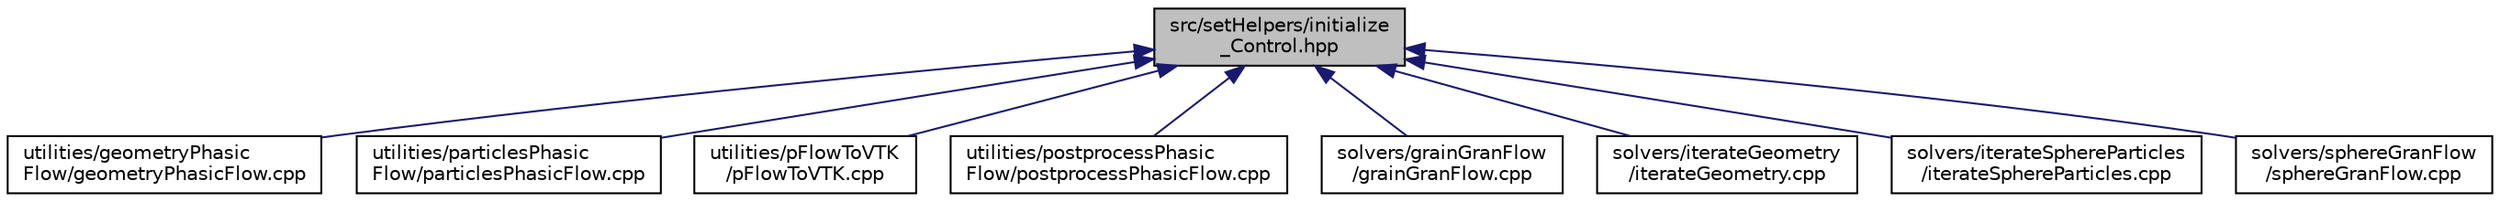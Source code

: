digraph "src/setHelpers/initialize_Control.hpp"
{
 // LATEX_PDF_SIZE
  edge [fontname="Helvetica",fontsize="10",labelfontname="Helvetica",labelfontsize="10"];
  node [fontname="Helvetica",fontsize="10",shape=record];
  Node1 [label="src/setHelpers/initialize\l_Control.hpp",height=0.2,width=0.4,color="black", fillcolor="grey75", style="filled", fontcolor="black",tooltip=" "];
  Node1 -> Node2 [dir="back",color="midnightblue",fontsize="10",style="solid",fontname="Helvetica"];
  Node2 [label="utilities/geometryPhasic\lFlow/geometryPhasicFlow.cpp",height=0.2,width=0.4,color="black", fillcolor="white", style="filled",URL="$geometryPhasicFlow_8cpp.html",tooltip=" "];
  Node1 -> Node3 [dir="back",color="midnightblue",fontsize="10",style="solid",fontname="Helvetica"];
  Node3 [label="utilities/particlesPhasic\lFlow/particlesPhasicFlow.cpp",height=0.2,width=0.4,color="black", fillcolor="white", style="filled",URL="$particlesPhasicFlow_8cpp.html",tooltip=" "];
  Node1 -> Node4 [dir="back",color="midnightblue",fontsize="10",style="solid",fontname="Helvetica"];
  Node4 [label="utilities/pFlowToVTK\l/pFlowToVTK.cpp",height=0.2,width=0.4,color="black", fillcolor="white", style="filled",URL="$pFlowToVTK_8cpp.html",tooltip=" "];
  Node1 -> Node5 [dir="back",color="midnightblue",fontsize="10",style="solid",fontname="Helvetica"];
  Node5 [label="utilities/postprocessPhasic\lFlow/postprocessPhasicFlow.cpp",height=0.2,width=0.4,color="black", fillcolor="white", style="filled",URL="$postprocessPhasicFlow_8cpp.html",tooltip=" "];
  Node1 -> Node6 [dir="back",color="midnightblue",fontsize="10",style="solid",fontname="Helvetica"];
  Node6 [label="solvers/grainGranFlow\l/grainGranFlow.cpp",height=0.2,width=0.4,color="black", fillcolor="white", style="filled",URL="$grainGranFlow_8cpp.html",tooltip=" "];
  Node1 -> Node7 [dir="back",color="midnightblue",fontsize="10",style="solid",fontname="Helvetica"];
  Node7 [label="solvers/iterateGeometry\l/iterateGeometry.cpp",height=0.2,width=0.4,color="black", fillcolor="white", style="filled",URL="$iterateGeometry_8cpp.html",tooltip="iterateGeometry solver"];
  Node1 -> Node8 [dir="back",color="midnightblue",fontsize="10",style="solid",fontname="Helvetica"];
  Node8 [label="solvers/iterateSphereParticles\l/iterateSphereParticles.cpp",height=0.2,width=0.4,color="black", fillcolor="white", style="filled",URL="$iterateSphereParticles_8cpp.html",tooltip=" "];
  Node1 -> Node9 [dir="back",color="midnightblue",fontsize="10",style="solid",fontname="Helvetica"];
  Node9 [label="solvers/sphereGranFlow\l/sphereGranFlow.cpp",height=0.2,width=0.4,color="black", fillcolor="white", style="filled",URL="$sphereGranFlow_8cpp.html",tooltip="sphereGranFlow solver"];
}
